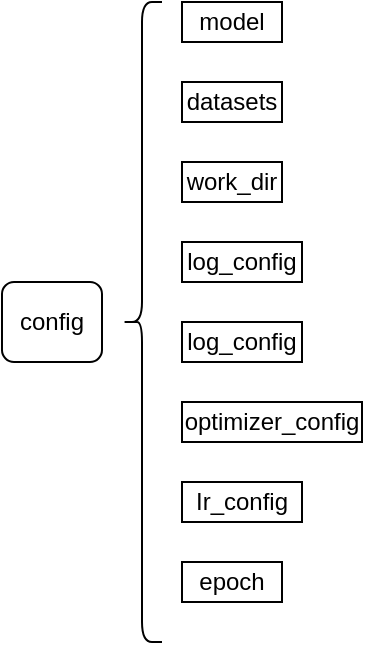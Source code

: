 <mxfile version="24.2.1" type="github">
  <diagram name="Page-1" id="Nh5SLB6KO3mbggZ7osWz">
    <mxGraphModel dx="786" dy="467" grid="1" gridSize="10" guides="1" tooltips="1" connect="1" arrows="1" fold="1" page="1" pageScale="1" pageWidth="850" pageHeight="1100" math="0" shadow="0">
      <root>
        <mxCell id="0" />
        <mxCell id="1" parent="0" />
        <mxCell id="fh5meGHBbsea_8ocMort-1" value="config" style="rounded=1;whiteSpace=wrap;html=1;" vertex="1" parent="1">
          <mxGeometry x="110" y="210" width="50" height="40" as="geometry" />
        </mxCell>
        <mxCell id="fh5meGHBbsea_8ocMort-5" value="" style="shape=curlyBracket;whiteSpace=wrap;html=1;rounded=1;labelPosition=left;verticalLabelPosition=middle;align=right;verticalAlign=middle;" vertex="1" parent="1">
          <mxGeometry x="170" y="70" width="20" height="320" as="geometry" />
        </mxCell>
        <mxCell id="fh5meGHBbsea_8ocMort-6" value="model" style="whiteSpace=wrap;html=1;" vertex="1" parent="1">
          <mxGeometry x="200" y="70" width="50" height="20" as="geometry" />
        </mxCell>
        <mxCell id="fh5meGHBbsea_8ocMort-7" value="datasets" style="whiteSpace=wrap;html=1;" vertex="1" parent="1">
          <mxGeometry x="200" y="110" width="50" height="20" as="geometry" />
        </mxCell>
        <mxCell id="fh5meGHBbsea_8ocMort-8" value="work_dir" style="whiteSpace=wrap;html=1;" vertex="1" parent="1">
          <mxGeometry x="200" y="150" width="50" height="20" as="geometry" />
        </mxCell>
        <mxCell id="fh5meGHBbsea_8ocMort-9" value="log_config" style="whiteSpace=wrap;html=1;" vertex="1" parent="1">
          <mxGeometry x="200" y="190" width="60" height="20" as="geometry" />
        </mxCell>
        <mxCell id="fh5meGHBbsea_8ocMort-10" value="log_config" style="whiteSpace=wrap;html=1;" vertex="1" parent="1">
          <mxGeometry x="200" y="230" width="60" height="20" as="geometry" />
        </mxCell>
        <mxCell id="fh5meGHBbsea_8ocMort-11" value="optimizer_config" style="whiteSpace=wrap;html=1;" vertex="1" parent="1">
          <mxGeometry x="200" y="270" width="90" height="20" as="geometry" />
        </mxCell>
        <mxCell id="fh5meGHBbsea_8ocMort-12" value="Ir_config" style="whiteSpace=wrap;html=1;" vertex="1" parent="1">
          <mxGeometry x="200" y="310" width="60" height="20" as="geometry" />
        </mxCell>
        <mxCell id="fh5meGHBbsea_8ocMort-13" value="epoch" style="whiteSpace=wrap;html=1;" vertex="1" parent="1">
          <mxGeometry x="200" y="350" width="50" height="20" as="geometry" />
        </mxCell>
      </root>
    </mxGraphModel>
  </diagram>
</mxfile>
